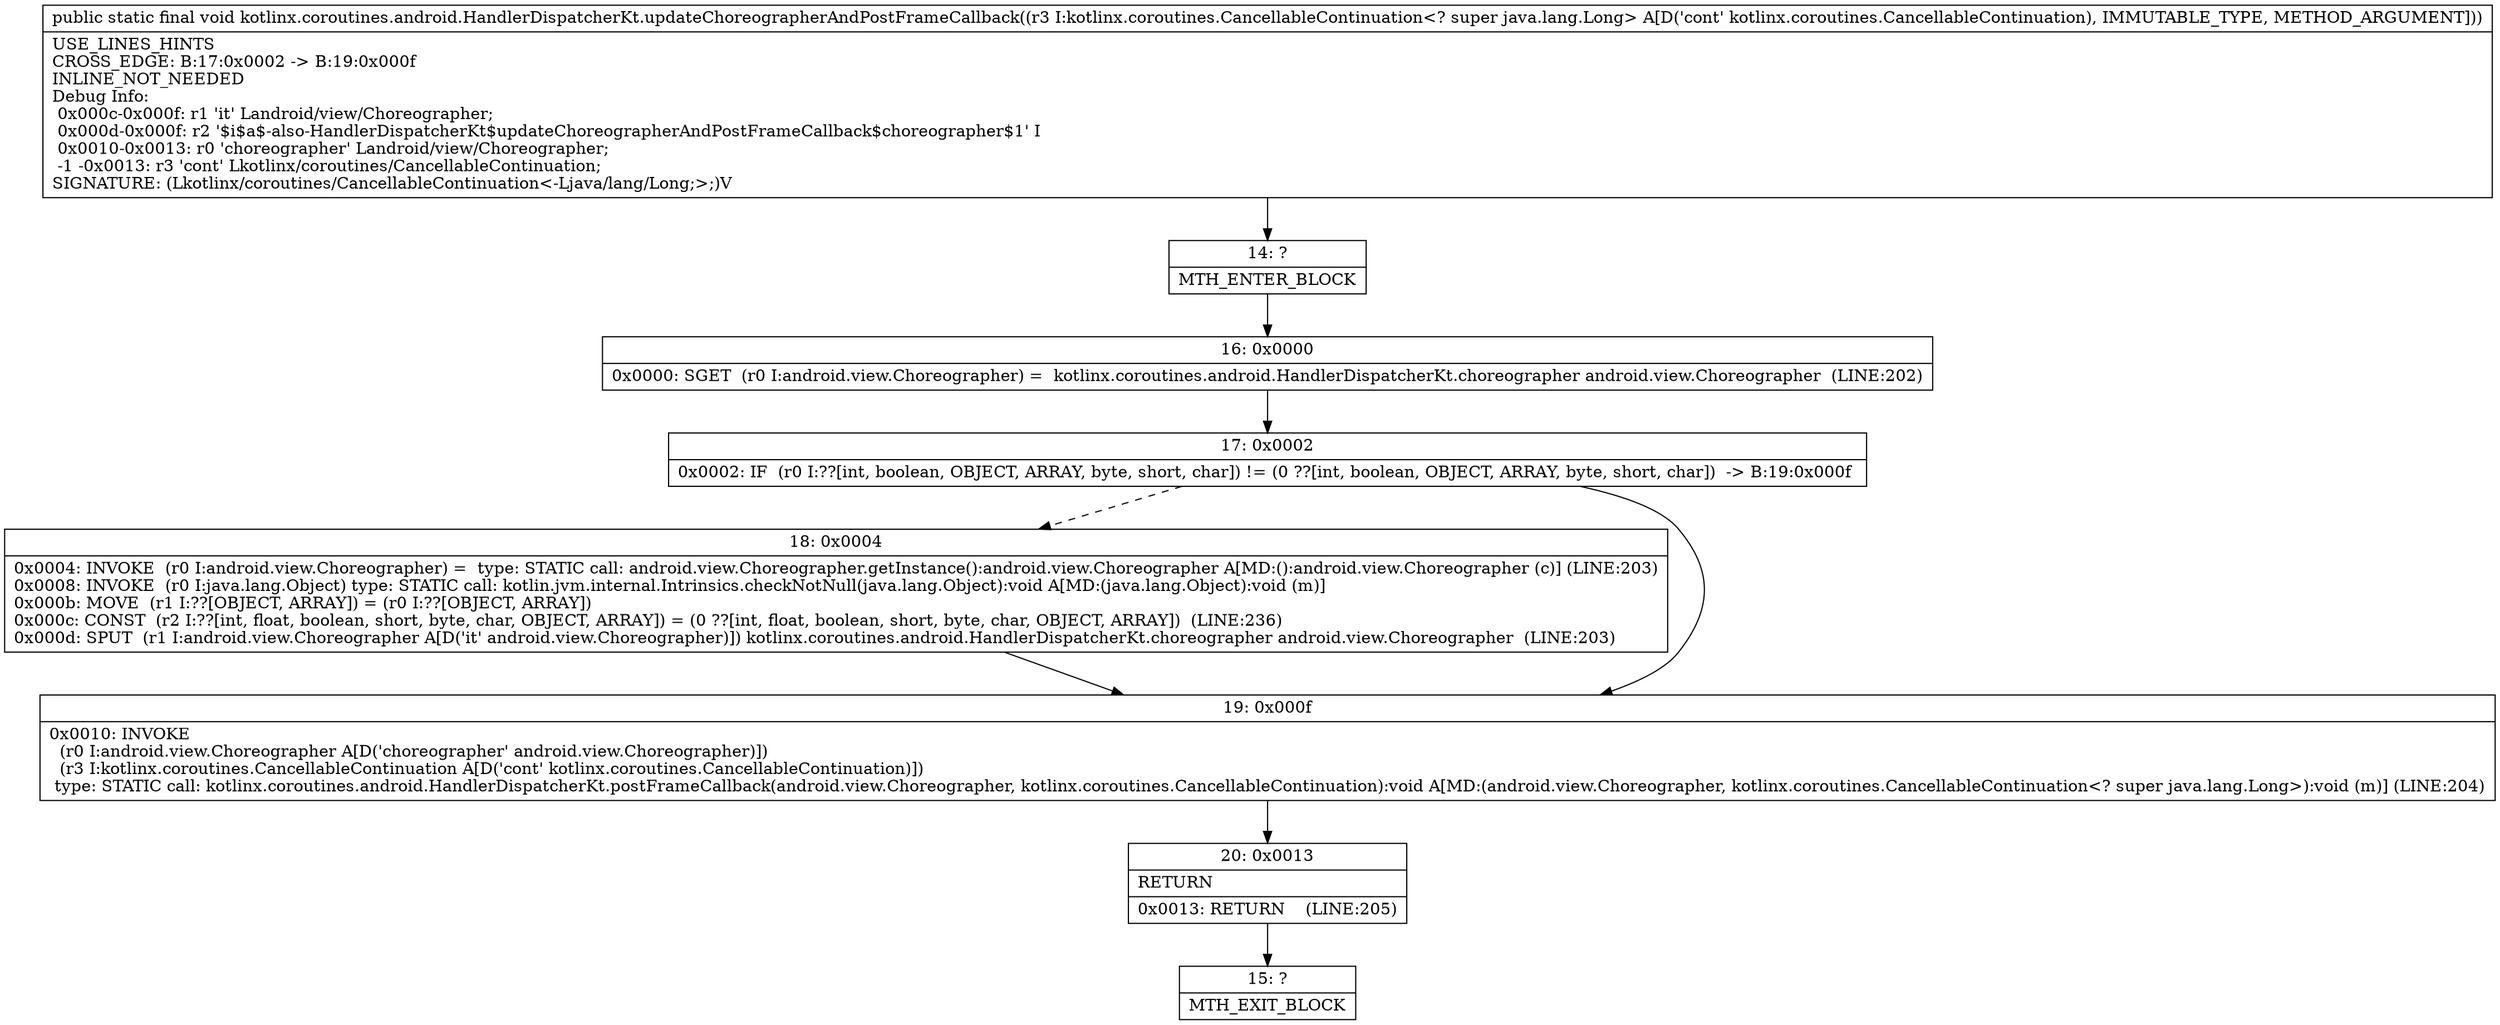 digraph "CFG forkotlinx.coroutines.android.HandlerDispatcherKt.updateChoreographerAndPostFrameCallback(Lkotlinx\/coroutines\/CancellableContinuation;)V" {
Node_14 [shape=record,label="{14\:\ ?|MTH_ENTER_BLOCK\l}"];
Node_16 [shape=record,label="{16\:\ 0x0000|0x0000: SGET  (r0 I:android.view.Choreographer) =  kotlinx.coroutines.android.HandlerDispatcherKt.choreographer android.view.Choreographer  (LINE:202)\l}"];
Node_17 [shape=record,label="{17\:\ 0x0002|0x0002: IF  (r0 I:??[int, boolean, OBJECT, ARRAY, byte, short, char]) != (0 ??[int, boolean, OBJECT, ARRAY, byte, short, char])  \-\> B:19:0x000f \l}"];
Node_18 [shape=record,label="{18\:\ 0x0004|0x0004: INVOKE  (r0 I:android.view.Choreographer) =  type: STATIC call: android.view.Choreographer.getInstance():android.view.Choreographer A[MD:():android.view.Choreographer (c)] (LINE:203)\l0x0008: INVOKE  (r0 I:java.lang.Object) type: STATIC call: kotlin.jvm.internal.Intrinsics.checkNotNull(java.lang.Object):void A[MD:(java.lang.Object):void (m)]\l0x000b: MOVE  (r1 I:??[OBJECT, ARRAY]) = (r0 I:??[OBJECT, ARRAY]) \l0x000c: CONST  (r2 I:??[int, float, boolean, short, byte, char, OBJECT, ARRAY]) = (0 ??[int, float, boolean, short, byte, char, OBJECT, ARRAY])  (LINE:236)\l0x000d: SPUT  (r1 I:android.view.Choreographer A[D('it' android.view.Choreographer)]) kotlinx.coroutines.android.HandlerDispatcherKt.choreographer android.view.Choreographer  (LINE:203)\l}"];
Node_19 [shape=record,label="{19\:\ 0x000f|0x0010: INVOKE  \l  (r0 I:android.view.Choreographer A[D('choreographer' android.view.Choreographer)])\l  (r3 I:kotlinx.coroutines.CancellableContinuation A[D('cont' kotlinx.coroutines.CancellableContinuation)])\l type: STATIC call: kotlinx.coroutines.android.HandlerDispatcherKt.postFrameCallback(android.view.Choreographer, kotlinx.coroutines.CancellableContinuation):void A[MD:(android.view.Choreographer, kotlinx.coroutines.CancellableContinuation\<? super java.lang.Long\>):void (m)] (LINE:204)\l}"];
Node_20 [shape=record,label="{20\:\ 0x0013|RETURN\l|0x0013: RETURN    (LINE:205)\l}"];
Node_15 [shape=record,label="{15\:\ ?|MTH_EXIT_BLOCK\l}"];
MethodNode[shape=record,label="{public static final void kotlinx.coroutines.android.HandlerDispatcherKt.updateChoreographerAndPostFrameCallback((r3 I:kotlinx.coroutines.CancellableContinuation\<? super java.lang.Long\> A[D('cont' kotlinx.coroutines.CancellableContinuation), IMMUTABLE_TYPE, METHOD_ARGUMENT]))  | USE_LINES_HINTS\lCROSS_EDGE: B:17:0x0002 \-\> B:19:0x000f\lINLINE_NOT_NEEDED\lDebug Info:\l  0x000c\-0x000f: r1 'it' Landroid\/view\/Choreographer;\l  0x000d\-0x000f: r2 '$i$a$\-also\-HandlerDispatcherKt$updateChoreographerAndPostFrameCallback$choreographer$1' I\l  0x0010\-0x0013: r0 'choreographer' Landroid\/view\/Choreographer;\l  \-1 \-0x0013: r3 'cont' Lkotlinx\/coroutines\/CancellableContinuation;\lSIGNATURE: (Lkotlinx\/coroutines\/CancellableContinuation\<\-Ljava\/lang\/Long;\>;)V\l}"];
MethodNode -> Node_14;Node_14 -> Node_16;
Node_16 -> Node_17;
Node_17 -> Node_18[style=dashed];
Node_17 -> Node_19;
Node_18 -> Node_19;
Node_19 -> Node_20;
Node_20 -> Node_15;
}


